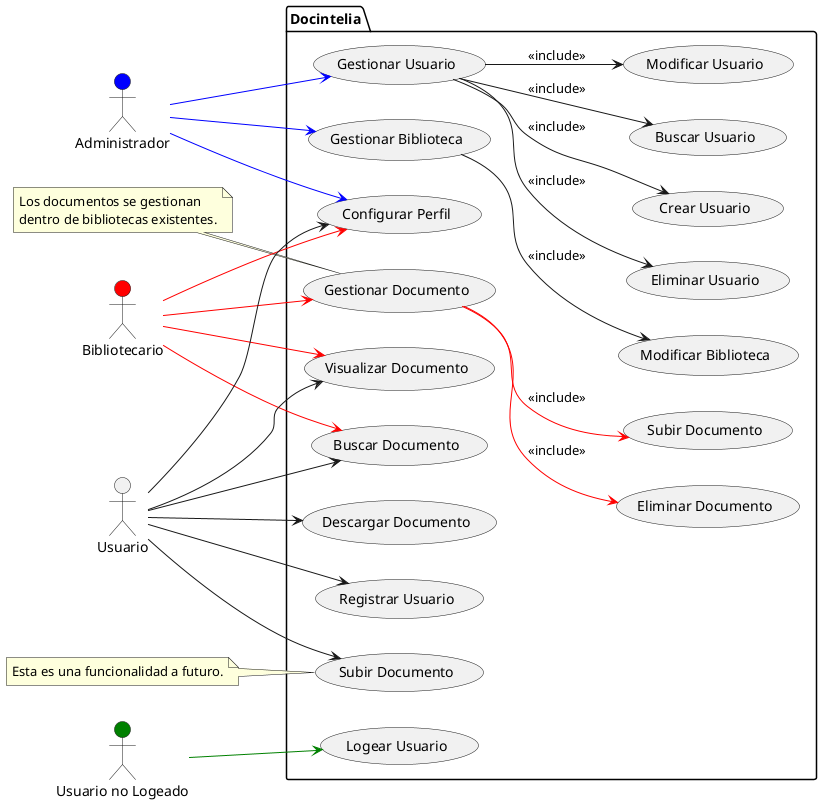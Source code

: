 @startuml

  left to right direction
 actor Administrador as admin #blue
 actor Bibliotecario as biblio #red
 actor Usuario as us
 actor "Usuario no Logeado" as usnol #green

  package Docintelia {
 usecase "Gestionar Usuario" as UC1
 usecase "Registrar Usuario" as UC2
 usecase "Logear Usuario" as UC3
 usecase "Gestionar Biblioteca" as UC4
 usecase "Gestionar Documento" as UC5
 usecase "Buscar Documento" as UC6
 usecase "Configurar Perfil" as UC7
 usecase "Visualizar Documento" as UC8
 usecase "Descargar Documento" as UC9
 usecase "Crear Usuario" as UC10
 usecase "Buscar Usuario" as UC11
 usecase "Modificar Usuario" as UC12
 usecase "Eliminar Usuario" as UC13
 usecase "Modificar Biblioteca" as UC16
 usecase "Subir Documento" as UC18
 usecase "Eliminar Documento" as UC19
 usecase "Subir Documento" as UC20

 }
 UC1 --> UC10: <<include>>
 UC1 --> UC11: <<include>>
 UC1 --> UC12: <<include>>
 UC1 --> UC13: <<include>>
 UC4 --> UC16: <<include>>
 UC5 -[#red]-> UC18: <<include>>
 UC5 -[#red]-> UC19: <<include>>
 note left of UC5
Los documentos se gestionan
dentro de bibliotecas existentes.
end note

 note left of UC20
Esta es una funcionalidad a futuro.
end note

 admin--> UC1 #blue
admin -->UC4 #blue
 admin-->UC7  #blue


 biblio-->UC5 #red
 biblio-->UC6 #red
 biblio-->UC7 #red
 biblio-->UC8 #red
 us-->UC2
 us-->UC6
 us-->UC7
 us-->UC8
 us-->UC9
 us-->UC20
 usnol-->UC3 #green



@enduml